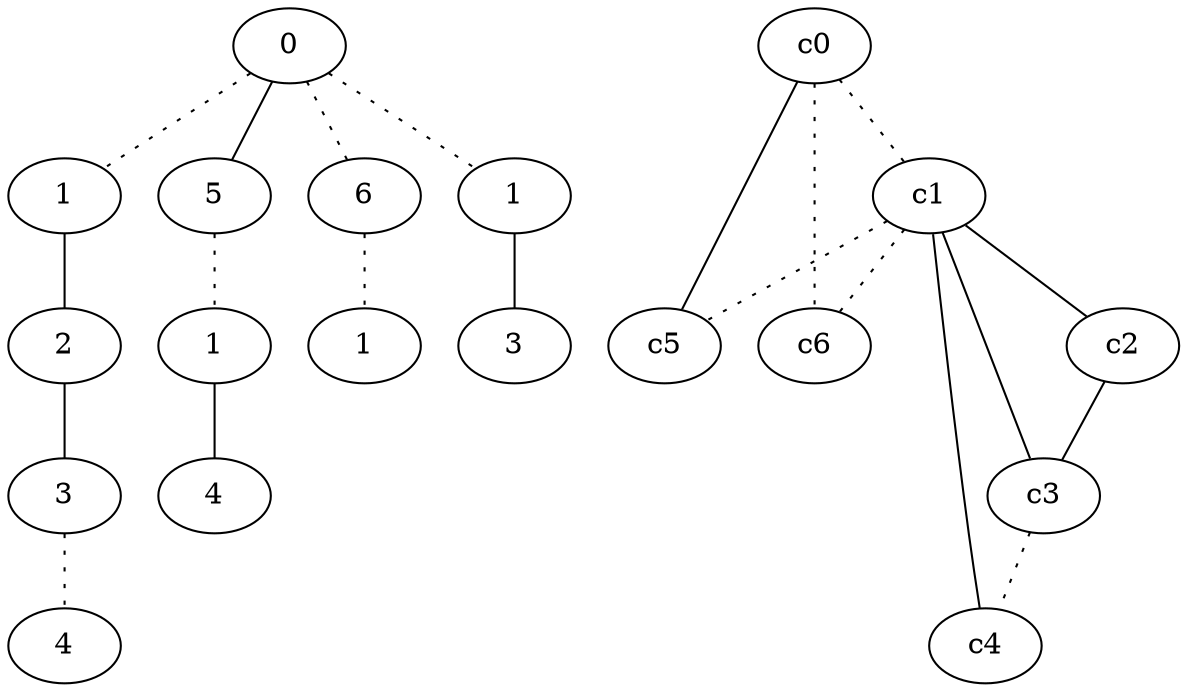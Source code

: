 graph {
a0[label=0];
a1[label=1];
a2[label=2];
a3[label=3];
a4[label=4];
a5[label=5];
a6[label=1];
a7[label=4];
a8[label=6];
a9[label=1];
a10[label=1];
a11[label=3];
a0 -- a1 [style=dotted];
a0 -- a5;
a0 -- a8 [style=dotted];
a0 -- a10 [style=dotted];
a1 -- a2;
a2 -- a3;
a3 -- a4 [style=dotted];
a5 -- a6 [style=dotted];
a6 -- a7;
a8 -- a9 [style=dotted];
a10 -- a11;
c0 -- c1 [style=dotted];
c0 -- c5;
c0 -- c6 [style=dotted];
c1 -- c2;
c1 -- c3;
c1 -- c4;
c1 -- c5 [style=dotted];
c1 -- c6 [style=dotted];
c2 -- c3;
c3 -- c4 [style=dotted];
}

